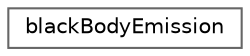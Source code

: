 digraph "Graphical Class Hierarchy"
{
 // LATEX_PDF_SIZE
  bgcolor="transparent";
  edge [fontname=Helvetica,fontsize=10,labelfontname=Helvetica,labelfontsize=10];
  node [fontname=Helvetica,fontsize=10,shape=box,height=0.2,width=0.4];
  rankdir="LR";
  Node0 [id="Node000000",label="blackBodyEmission",height=0.2,width=0.4,color="grey40", fillcolor="white", style="filled",URL="$classFoam_1_1radiation_1_1blackBodyEmission.html",tooltip="Class black body emission."];
}
